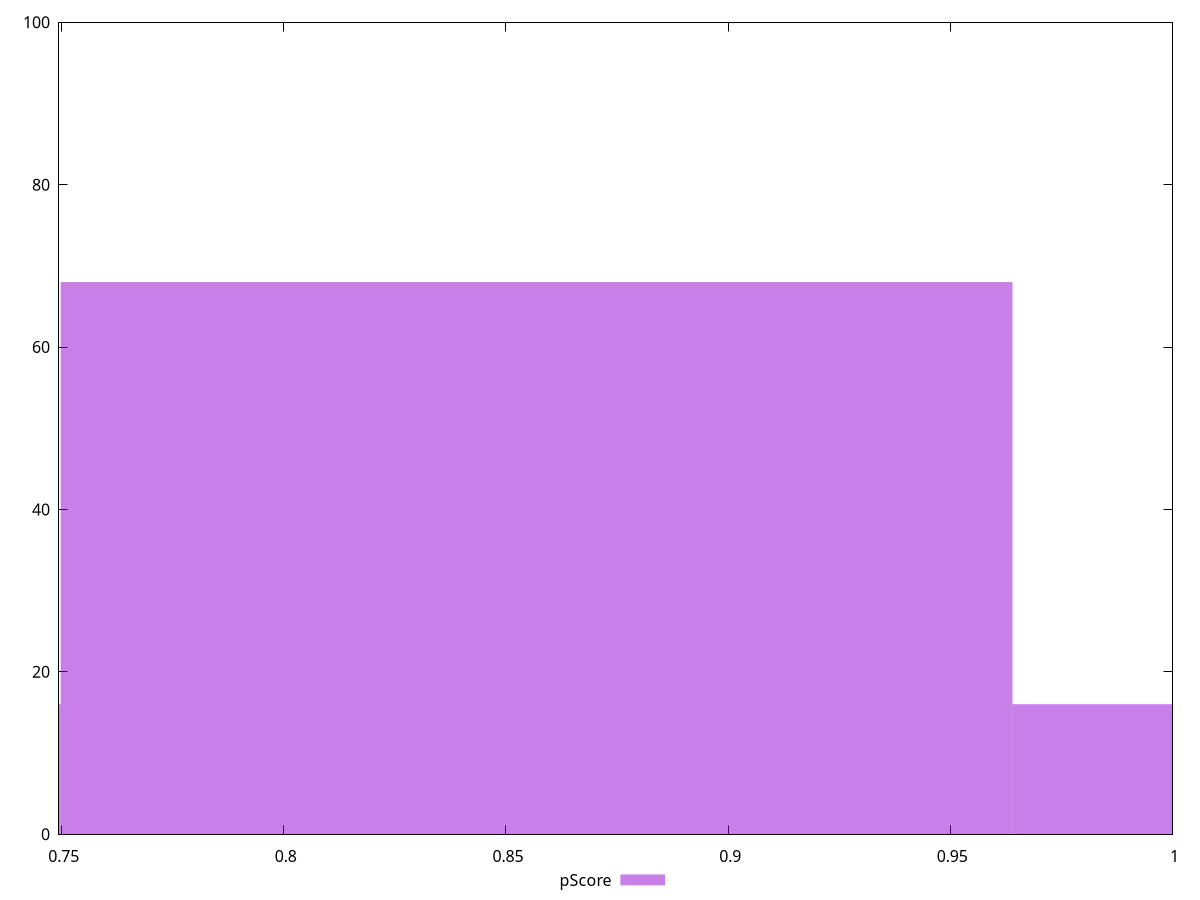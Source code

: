 reset

$pScore <<EOF
0.6426641840523912 16
0.8568855787365216 68
1.071106973420652 16
EOF

set key outside below
set boxwidth 0.2142213946841304
set xrange [0.7494011111111111:1]
set yrange [0:100]
set trange [0:100]
set style fill transparent solid 0.5 noborder
set terminal svg size 640, 490 enhanced background rgb 'white'
set output "reports/report_00032_2021-02-25T10-28-15.087Z/uses-rel-preconnect/samples/astro/pScore/histogram.svg"

plot $pScore title "pScore" with boxes

reset
